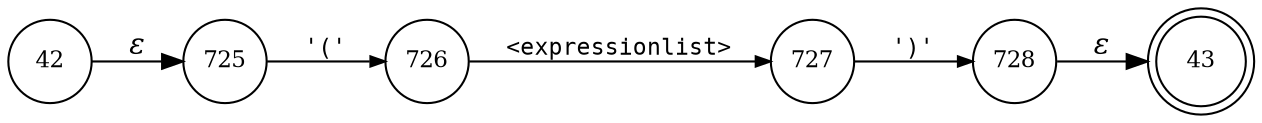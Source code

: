 digraph ATN {
rankdir=LR;
s43[fontsize=11, label="43", shape=doublecircle, fixedsize=true, width=.6];
s725[fontsize=11,label="725", shape=circle, fixedsize=true, width=.55, peripheries=1];
s726[fontsize=11,label="726", shape=circle, fixedsize=true, width=.55, peripheries=1];
s727[fontsize=11,label="727", shape=circle, fixedsize=true, width=.55, peripheries=1];
s728[fontsize=11,label="728", shape=circle, fixedsize=true, width=.55, peripheries=1];
s42[fontsize=11,label="42", shape=circle, fixedsize=true, width=.55, peripheries=1];
s42 -> s725 [fontname="Times-Italic", label="&epsilon;"];
s725 -> s726 [fontsize=11, fontname="Courier", arrowsize=.7, label = "'('", arrowhead = normal];
s726 -> s727 [fontsize=11, fontname="Courier", arrowsize=.7, label = "<expressionlist>", arrowhead = normal];
s727 -> s728 [fontsize=11, fontname="Courier", arrowsize=.7, label = "')'", arrowhead = normal];
s728 -> s43 [fontname="Times-Italic", label="&epsilon;"];
}